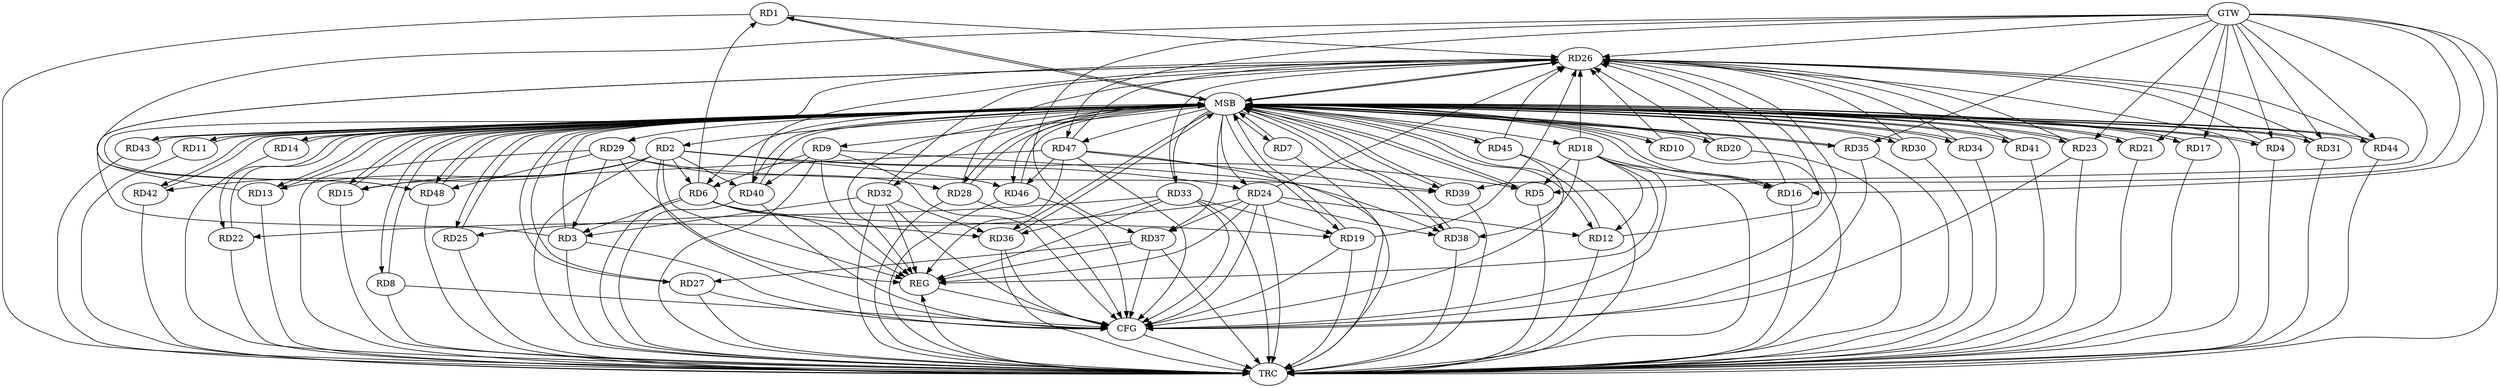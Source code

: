 strict digraph G {
  RD1 [ label="RD1" ];
  RD2 [ label="RD2" ];
  RD3 [ label="RD3" ];
  RD4 [ label="RD4" ];
  RD5 [ label="RD5" ];
  RD6 [ label="RD6" ];
  RD7 [ label="RD7" ];
  RD8 [ label="RD8" ];
  RD9 [ label="RD9" ];
  RD10 [ label="RD10" ];
  RD11 [ label="RD11" ];
  RD12 [ label="RD12" ];
  RD13 [ label="RD13" ];
  RD14 [ label="RD14" ];
  RD15 [ label="RD15" ];
  RD16 [ label="RD16" ];
  RD17 [ label="RD17" ];
  RD18 [ label="RD18" ];
  RD19 [ label="RD19" ];
  RD20 [ label="RD20" ];
  RD21 [ label="RD21" ];
  RD22 [ label="RD22" ];
  RD23 [ label="RD23" ];
  RD24 [ label="RD24" ];
  RD25 [ label="RD25" ];
  RD26 [ label="RD26" ];
  RD27 [ label="RD27" ];
  RD28 [ label="RD28" ];
  RD29 [ label="RD29" ];
  RD30 [ label="RD30" ];
  RD31 [ label="RD31" ];
  RD32 [ label="RD32" ];
  RD33 [ label="RD33" ];
  RD34 [ label="RD34" ];
  RD35 [ label="RD35" ];
  RD36 [ label="RD36" ];
  RD37 [ label="RD37" ];
  RD38 [ label="RD38" ];
  RD39 [ label="RD39" ];
  RD40 [ label="RD40" ];
  RD41 [ label="RD41" ];
  RD42 [ label="RD42" ];
  RD43 [ label="RD43" ];
  RD44 [ label="RD44" ];
  RD45 [ label="RD45" ];
  RD46 [ label="RD46" ];
  RD47 [ label="RD47" ];
  RD48 [ label="RD48" ];
  GTW [ label="GTW" ];
  REG [ label="REG" ];
  MSB [ label="MSB" ];
  CFG [ label="CFG" ];
  TRC [ label="TRC" ];
  RD6 -> RD1;
  RD2 -> RD5;
  RD2 -> RD6;
  RD2 -> RD13;
  RD2 -> RD15;
  RD2 -> RD24;
  RD2 -> RD40;
  RD2 -> RD42;
  RD2 -> RD46;
  RD6 -> RD3;
  RD29 -> RD3;
  RD32 -> RD3;
  RD18 -> RD5;
  RD9 -> RD6;
  RD6 -> RD19;
  RD6 -> RD36;
  RD9 -> RD38;
  RD9 -> RD40;
  RD18 -> RD12;
  RD24 -> RD12;
  RD47 -> RD15;
  RD18 -> RD16;
  RD18 -> RD38;
  RD33 -> RD19;
  RD24 -> RD22;
  RD24 -> RD37;
  RD24 -> RD38;
  RD33 -> RD25;
  RD32 -> RD26;
  RD33 -> RD26;
  RD47 -> RD26;
  RD37 -> RD27;
  RD29 -> RD28;
  RD29 -> RD39;
  RD29 -> RD48;
  RD32 -> RD36;
  RD33 -> RD36;
  RD47 -> RD39;
  RD47 -> RD46;
  GTW -> RD37;
  GTW -> RD17;
  GTW -> RD35;
  GTW -> RD5;
  GTW -> RD23;
  GTW -> RD16;
  GTW -> RD21;
  GTW -> RD47;
  GTW -> RD26;
  GTW -> RD48;
  GTW -> RD44;
  GTW -> RD31;
  GTW -> RD4;
  GTW -> RD39;
  RD2 -> REG;
  RD6 -> REG;
  RD9 -> REG;
  RD18 -> REG;
  RD24 -> REG;
  RD29 -> REG;
  RD32 -> REG;
  RD33 -> REG;
  RD37 -> REG;
  RD47 -> REG;
  RD1 -> MSB;
  MSB -> RD5;
  MSB -> RD14;
  MSB -> RD21;
  MSB -> RD24;
  MSB -> RD28;
  MSB -> RD29;
  MSB -> RD32;
  MSB -> REG;
  RD3 -> MSB;
  MSB -> RD19;
  MSB -> RD31;
  MSB -> RD35;
  RD4 -> MSB;
  MSB -> RD1;
  MSB -> RD8;
  MSB -> RD23;
  MSB -> RD34;
  MSB -> RD36;
  MSB -> RD40;
  MSB -> RD46;
  RD5 -> MSB;
  MSB -> RD2;
  MSB -> RD9;
  RD7 -> MSB;
  MSB -> RD30;
  RD8 -> MSB;
  MSB -> RD37;
  MSB -> RD42;
  RD10 -> MSB;
  MSB -> RD6;
  RD11 -> MSB;
  MSB -> RD41;
  RD12 -> MSB;
  MSB -> RD18;
  MSB -> RD26;
  MSB -> RD27;
  RD13 -> MSB;
  MSB -> RD33;
  MSB -> RD43;
  RD14 -> MSB;
  MSB -> RD45;
  RD15 -> MSB;
  MSB -> RD44;
  RD16 -> MSB;
  RD17 -> MSB;
  MSB -> RD11;
  MSB -> RD39;
  RD19 -> MSB;
  MSB -> RD4;
  MSB -> RD20;
  MSB -> RD48;
  RD20 -> MSB;
  MSB -> RD25;
  RD21 -> MSB;
  RD22 -> MSB;
  MSB -> RD10;
  MSB -> RD17;
  MSB -> RD38;
  RD23 -> MSB;
  RD25 -> MSB;
  RD26 -> MSB;
  RD27 -> MSB;
  RD28 -> MSB;
  MSB -> RD16;
  MSB -> RD22;
  RD30 -> MSB;
  RD31 -> MSB;
  MSB -> RD47;
  RD34 -> MSB;
  MSB -> RD12;
  MSB -> RD15;
  RD35 -> MSB;
  RD36 -> MSB;
  MSB -> RD13;
  RD38 -> MSB;
  RD39 -> MSB;
  RD40 -> MSB;
  MSB -> RD7;
  RD41 -> MSB;
  RD42 -> MSB;
  RD43 -> MSB;
  RD44 -> MSB;
  RD45 -> MSB;
  RD46 -> MSB;
  RD48 -> MSB;
  RD2 -> CFG;
  RD35 -> CFG;
  RD40 -> CFG;
  RD28 -> CFG;
  RD18 -> CFG;
  RD26 -> CFG;
  RD23 -> CFG;
  RD24 -> CFG;
  RD46 -> CFG;
  RD3 -> CFG;
  RD36 -> CFG;
  RD33 -> CFG;
  RD32 -> CFG;
  RD8 -> CFG;
  RD37 -> CFG;
  RD27 -> CFG;
  RD45 -> CFG;
  RD9 -> CFG;
  RD19 -> CFG;
  RD47 -> CFG;
  REG -> CFG;
  RD1 -> TRC;
  RD2 -> TRC;
  RD3 -> TRC;
  RD4 -> TRC;
  RD5 -> TRC;
  RD6 -> TRC;
  RD7 -> TRC;
  RD8 -> TRC;
  RD9 -> TRC;
  RD10 -> TRC;
  RD11 -> TRC;
  RD12 -> TRC;
  RD13 -> TRC;
  RD14 -> TRC;
  RD15 -> TRC;
  RD16 -> TRC;
  RD17 -> TRC;
  RD18 -> TRC;
  RD19 -> TRC;
  RD20 -> TRC;
  RD21 -> TRC;
  RD22 -> TRC;
  RD23 -> TRC;
  RD24 -> TRC;
  RD25 -> TRC;
  RD26 -> TRC;
  RD27 -> TRC;
  RD28 -> TRC;
  RD29 -> TRC;
  RD30 -> TRC;
  RD31 -> TRC;
  RD32 -> TRC;
  RD33 -> TRC;
  RD34 -> TRC;
  RD35 -> TRC;
  RD36 -> TRC;
  RD37 -> TRC;
  RD38 -> TRC;
  RD39 -> TRC;
  RD40 -> TRC;
  RD41 -> TRC;
  RD42 -> TRC;
  RD43 -> TRC;
  RD44 -> TRC;
  RD45 -> TRC;
  RD46 -> TRC;
  RD47 -> TRC;
  RD48 -> TRC;
  GTW -> TRC;
  CFG -> TRC;
  TRC -> REG;
  RD31 -> RD26;
  RD12 -> RD26;
  RD10 -> RD26;
  RD28 -> RD26;
  RD19 -> RD26;
  RD20 -> RD26;
  RD45 -> RD26;
  RD1 -> RD26;
  RD41 -> RD26;
  RD44 -> RD26;
  RD24 -> RD26;
  RD3 -> RD26;
  RD34 -> RD26;
  RD48 -> RD26;
  RD13 -> RD26;
  RD18 -> RD26;
  RD40 -> RD26;
  RD16 -> RD26;
  RD23 -> RD26;
  RD4 -> RD26;
  RD30 -> RD26;
}
